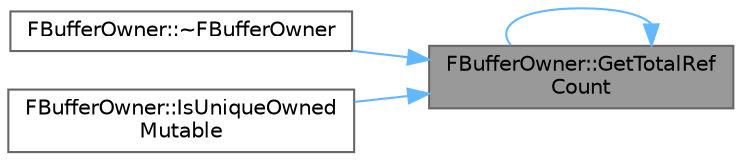 digraph "FBufferOwner::GetTotalRefCount"
{
 // INTERACTIVE_SVG=YES
 // LATEX_PDF_SIZE
  bgcolor="transparent";
  edge [fontname=Helvetica,fontsize=10,labelfontname=Helvetica,labelfontsize=10];
  node [fontname=Helvetica,fontsize=10,shape=box,height=0.2,width=0.4];
  rankdir="RL";
  Node1 [id="Node000001",label="FBufferOwner::GetTotalRef\lCount",height=0.2,width=0.4,color="gray40", fillcolor="grey60", style="filled", fontcolor="black",tooltip=" "];
  Node1 -> Node2 [id="edge1_Node000001_Node000002",dir="back",color="steelblue1",style="solid",tooltip=" "];
  Node2 [id="Node000002",label="FBufferOwner::~FBufferOwner",height=0.2,width=0.4,color="grey40", fillcolor="white", style="filled",URL="$d3/d0f/classFBufferOwner.html#a942eaacbde8a767e2a5bf9f15dbe0071",tooltip=" "];
  Node1 -> Node1 [id="edge2_Node000001_Node000001",dir="back",color="steelblue1",style="solid",tooltip=" "];
  Node1 -> Node3 [id="edge3_Node000001_Node000003",dir="back",color="steelblue1",style="solid",tooltip=" "];
  Node3 [id="Node000003",label="FBufferOwner::IsUniqueOwned\lMutable",height=0.2,width=0.4,color="grey40", fillcolor="white", style="filled",URL="$d3/d0f/classFBufferOwner.html#a1a57e057ea8784aec399ca9f425bc2b9",tooltip="Returns whether this has one total reference, is owned, and is not immutable."];
}
